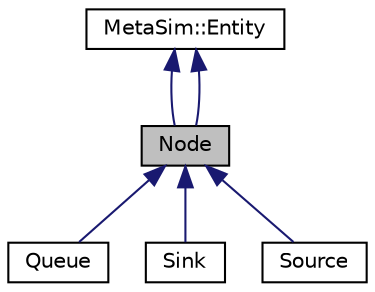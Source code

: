 digraph "Node"
{
  edge [fontname="Helvetica",fontsize="10",labelfontname="Helvetica",labelfontsize="10"];
  node [fontname="Helvetica",fontsize="10",shape=record];
  Node1 [label="Node",height=0.2,width=0.4,color="black", fillcolor="grey75", style="filled", fontcolor="black"];
  Node2 -> Node1 [dir="back",color="midnightblue",fontsize="10",style="solid",fontname="Helvetica"];
  Node2 [label="MetaSim::Entity",height=0.2,width=0.4,color="black", fillcolor="white", style="filled",URL="$d0/d41/classMetaSim_1_1Entity.html"];
  Node2 -> Node1 [dir="back",color="midnightblue",fontsize="10",style="solid",fontname="Helvetica"];
  Node1 -> Node3 [dir="back",color="midnightblue",fontsize="10",style="solid",fontname="Helvetica"];
  Node3 [label="Queue",height=0.2,width=0.4,color="black", fillcolor="white", style="filled",URL="$d7/d56/classQueue.html"];
  Node1 -> Node4 [dir="back",color="midnightblue",fontsize="10",style="solid",fontname="Helvetica"];
  Node4 [label="Sink",height=0.2,width=0.4,color="black", fillcolor="white", style="filled",URL="$dd/d8e/classSink.html"];
  Node1 -> Node5 [dir="back",color="midnightblue",fontsize="10",style="solid",fontname="Helvetica"];
  Node5 [label="Source",height=0.2,width=0.4,color="black", fillcolor="white", style="filled",URL="$d6/d2e/classSource.html"];
}
